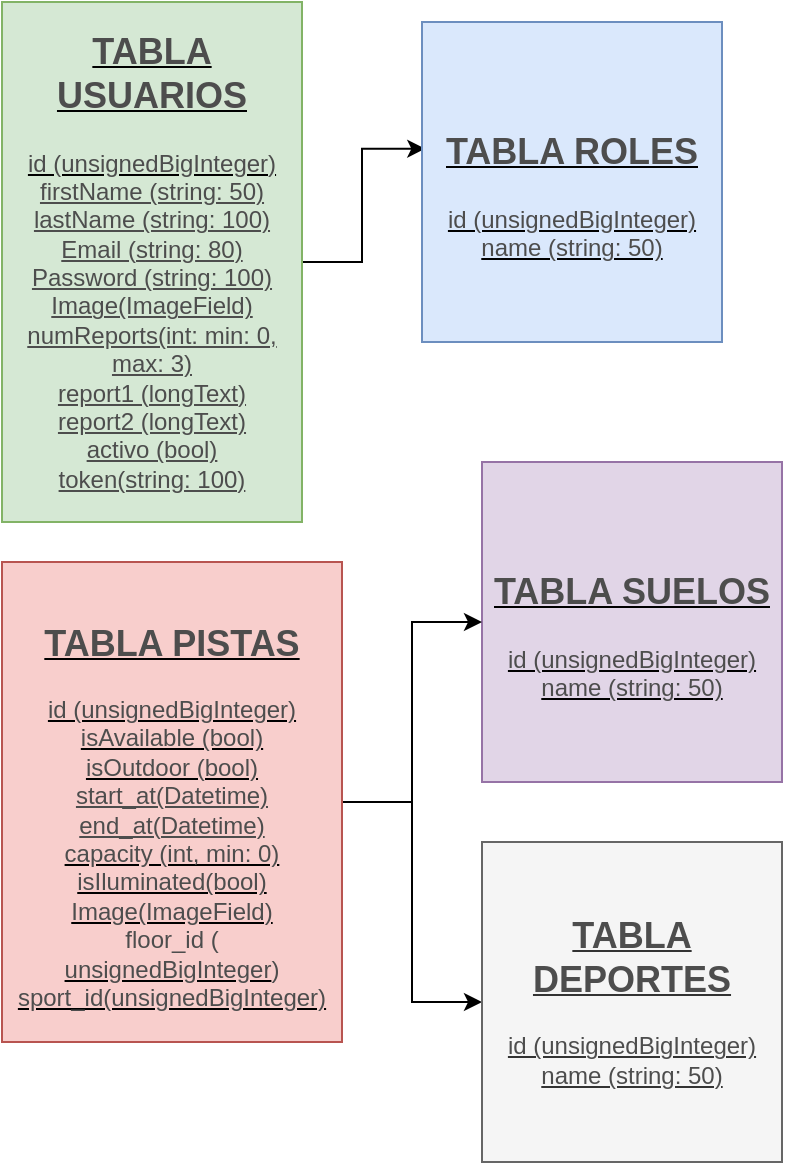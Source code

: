 <mxfile version="17.1.1" type="github">
  <diagram id="4LJdHv9ZE5ONTMAVWfWZ" name="Relaciones">
    <mxGraphModel dx="1153" dy="643" grid="1" gridSize="10" guides="1" tooltips="1" connect="1" arrows="1" fold="1" page="1" pageScale="1" pageWidth="827" pageHeight="1169" math="0" shadow="0">
      <root>
        <mxCell id="0" />
        <mxCell id="1" parent="0" />
        <mxCell id="NLtDZFDJUNt6tNg1YdRj-9" style="edgeStyle=orthogonalEdgeStyle;rounded=0;orthogonalLoop=1;jettySize=auto;html=1;entryX=0.011;entryY=0.396;entryDx=0;entryDy=0;entryPerimeter=0;fontFamily=Helvetica;fontColor=#4D4D4D;" edge="1" parent="1" source="NLtDZFDJUNt6tNg1YdRj-2" target="NLtDZFDJUNt6tNg1YdRj-4">
          <mxGeometry relative="1" as="geometry" />
        </mxCell>
        <mxCell id="NLtDZFDJUNt6tNg1YdRj-2" value="&lt;h2&gt;&lt;u&gt;&lt;font color=&quot;#4d4d4d&quot;&gt;TABLA USUARIOS&lt;/font&gt;&lt;/u&gt;&lt;/h2&gt;&lt;div&gt;&lt;u&gt;&lt;font color=&quot;#4d4d4d&quot;&gt;id (unsignedBigInteger)&lt;/font&gt;&lt;/u&gt;&lt;/div&gt;&lt;div&gt;&lt;font color=&quot;#4d4d4d&quot;&gt;&lt;u&gt;firstName (string: 50)&lt;/u&gt;&lt;/font&gt;&lt;/div&gt;&lt;div&gt;&lt;u style=&quot;color: rgb(77 , 77 , 77)&quot;&gt;lastName (string: 100)&lt;/u&gt;&lt;font color=&quot;#4d4d4d&quot;&gt;&lt;u&gt;&lt;br&gt;&lt;/u&gt;&lt;/font&gt;&lt;/div&gt;&lt;div&gt;&lt;u style=&quot;color: rgb(77 , 77 , 77)&quot;&gt;Email (string: 80)&lt;/u&gt;&lt;u style=&quot;color: rgb(77 , 77 , 77)&quot;&gt;&lt;br&gt;&lt;/u&gt;&lt;/div&gt;&lt;div&gt;&lt;u style=&quot;color: rgb(77 , 77 , 77)&quot;&gt;Password (string: 100)&lt;/u&gt;&lt;/div&gt;&lt;div&gt;&lt;u style=&quot;color: rgb(77 , 77 , 77)&quot;&gt;Image(ImageField)&lt;/u&gt;&lt;u style=&quot;color: rgb(77 , 77 , 77)&quot;&gt;&lt;br&gt;&lt;/u&gt;&lt;/div&gt;&lt;div&gt;&lt;u style=&quot;color: rgb(77 , 77 , 77)&quot;&gt;numReports(int: min: 0, max: 3)&lt;/u&gt;&lt;u style=&quot;color: rgb(77 , 77 , 77)&quot;&gt;&lt;br&gt;&lt;/u&gt;&lt;/div&gt;&lt;div&gt;&lt;u style=&quot;color: rgb(77 , 77 , 77)&quot;&gt;report1 (longText)&lt;/u&gt;&lt;u style=&quot;color: rgb(77 , 77 , 77)&quot;&gt;&lt;br&gt;&lt;/u&gt;&lt;/div&gt;&lt;div&gt;&lt;u style=&quot;color: rgb(77 , 77 , 77)&quot;&gt;report2 (longText)&lt;/u&gt;&lt;u style=&quot;color: rgb(77 , 77 , 77)&quot;&gt;&lt;br&gt;&lt;/u&gt;&lt;/div&gt;&lt;div&gt;&lt;u style=&quot;color: rgb(77 , 77 , 77)&quot;&gt;activo (bool)&lt;/u&gt;&lt;/div&gt;&lt;div&gt;&lt;u style=&quot;color: rgb(77 , 77 , 77)&quot;&gt;token(string: 100)&lt;/u&gt;&lt;/div&gt;&lt;div&gt;&lt;u style=&quot;color: rgb(77 , 77 , 77)&quot;&gt;&lt;br&gt;&lt;/u&gt;&lt;/div&gt;" style="rounded=0;whiteSpace=wrap;html=1;fillColor=#d5e8d4;strokeColor=#82b366;strokeWidth=1;perimeterSpacing=0;line-height:30px;" vertex="1" parent="1">
          <mxGeometry x="40" y="40" width="150" height="260" as="geometry" />
        </mxCell>
        <mxCell id="NLtDZFDJUNt6tNg1YdRj-3" value="&lt;h2&gt;&lt;u&gt;&lt;font color=&quot;#4d4d4d&quot;&gt;TABLA SUELOS&lt;/font&gt;&lt;/u&gt;&lt;/h2&gt;&lt;div&gt;&lt;div&gt;&lt;u&gt;&lt;font color=&quot;#4d4d4d&quot;&gt;id (unsignedBigInteger)&lt;/font&gt;&lt;/u&gt;&lt;/div&gt;&lt;/div&gt;&lt;div&gt;&lt;u&gt;&lt;font color=&quot;#4d4d4d&quot;&gt;name (string: 50)&lt;/font&gt;&lt;/u&gt;&lt;u&gt;&lt;font color=&quot;#4d4d4d&quot;&gt;&lt;br&gt;&lt;/font&gt;&lt;/u&gt;&lt;/div&gt;" style="rounded=0;whiteSpace=wrap;html=1;fillColor=#e1d5e7;strokeColor=#9673a6;" vertex="1" parent="1">
          <mxGeometry x="280" y="270" width="150" height="160" as="geometry" />
        </mxCell>
        <mxCell id="NLtDZFDJUNt6tNg1YdRj-4" value="&lt;h2&gt;&lt;u&gt;&lt;font color=&quot;#4d4d4d&quot;&gt;TABLA ROLES&lt;/font&gt;&lt;/u&gt;&lt;/h2&gt;&lt;div&gt;&lt;div&gt;&lt;u&gt;&lt;font color=&quot;#4d4d4d&quot;&gt;id (unsignedBigInteger)&lt;/font&gt;&lt;/u&gt;&lt;/div&gt;&lt;/div&gt;&lt;div&gt;&lt;u&gt;&lt;font color=&quot;#4d4d4d&quot;&gt;name (string: 50)&lt;/font&gt;&lt;/u&gt;&lt;/div&gt;" style="rounded=0;whiteSpace=wrap;html=1;fillColor=#dae8fc;strokeColor=#6c8ebf;" vertex="1" parent="1">
          <mxGeometry x="250" y="50" width="150" height="160" as="geometry" />
        </mxCell>
        <mxCell id="NLtDZFDJUNt6tNg1YdRj-7" style="edgeStyle=orthogonalEdgeStyle;rounded=0;orthogonalLoop=1;jettySize=auto;html=1;fontFamily=Helvetica;fontColor=#4D4D4D;" edge="1" parent="1" source="NLtDZFDJUNt6tNg1YdRj-5" target="NLtDZFDJUNt6tNg1YdRj-3">
          <mxGeometry relative="1" as="geometry" />
        </mxCell>
        <mxCell id="NLtDZFDJUNt6tNg1YdRj-8" style="edgeStyle=orthogonalEdgeStyle;rounded=0;orthogonalLoop=1;jettySize=auto;html=1;fontFamily=Helvetica;fontColor=#4D4D4D;" edge="1" parent="1" source="NLtDZFDJUNt6tNg1YdRj-5" target="NLtDZFDJUNt6tNg1YdRj-6">
          <mxGeometry relative="1" as="geometry" />
        </mxCell>
        <mxCell id="NLtDZFDJUNt6tNg1YdRj-5" value="&lt;h2&gt;&lt;u&gt;&lt;font color=&quot;#4d4d4d&quot;&gt;TABLA PISTAS&lt;/font&gt;&lt;/u&gt;&lt;/h2&gt;&lt;div&gt;&lt;div&gt;&lt;u&gt;&lt;font color=&quot;#4d4d4d&quot;&gt;id (unsignedBigInteger)&lt;/font&gt;&lt;/u&gt;&lt;/div&gt;&lt;/div&gt;&lt;div&gt;&lt;u&gt;&lt;font color=&quot;#4d4d4d&quot;&gt;isAvailable (bool)&lt;/font&gt;&lt;/u&gt;&lt;/div&gt;&lt;div&gt;&lt;u&gt;&lt;font color=&quot;#4d4d4d&quot;&gt;isOutdoor (bool)&lt;/font&gt;&lt;/u&gt;&lt;/div&gt;&lt;div&gt;&lt;font color=&quot;#4d4d4d&quot;&gt;&lt;u&gt;start_at(Datetime)&lt;/u&gt;&lt;/font&gt;&lt;/div&gt;&lt;div&gt;&lt;u style=&quot;color: rgb(77 , 77 , 77)&quot;&gt;end_at(Datetime)&lt;/u&gt;&lt;font color=&quot;#4d4d4d&quot;&gt;&lt;u&gt;&lt;br&gt;&lt;/u&gt;&lt;/font&gt;&lt;/div&gt;&lt;div&gt;&lt;u&gt;&lt;font color=&quot;#4d4d4d&quot;&gt;capacity (int, min: 0)&lt;/font&gt;&lt;/u&gt;&lt;/div&gt;&lt;div&gt;&lt;u&gt;&lt;font color=&quot;#4d4d4d&quot;&gt;isIluminated(bool)&lt;/font&gt;&lt;/u&gt;&lt;/div&gt;&lt;div&gt;&lt;u&gt;&lt;font color=&quot;#4d4d4d&quot;&gt;Image(ImageField)&lt;/font&gt;&lt;/u&gt;&lt;/div&gt;&lt;div&gt;&lt;font color=&quot;#4d4d4d&quot;&gt;floor_id (&lt;/font&gt;&lt;/div&gt;&lt;u&gt;&lt;font color=&quot;#4d4d4d&quot;&gt;unsignedBigInteger&lt;/font&gt;&lt;/u&gt;&lt;span style=&quot;color: rgb(77 , 77 , 77)&quot;&gt;)&lt;br&gt;&lt;/span&gt;&lt;u&gt;&lt;font color=&quot;#4d4d4d&quot;&gt;sport_id(unsignedBigInteger)&lt;br&gt;&lt;/font&gt;&lt;/u&gt;" style="rounded=0;whiteSpace=wrap;html=1;fillColor=#f8cecc;strokeColor=#b85450;" vertex="1" parent="1">
          <mxGeometry x="40" y="320" width="170" height="240" as="geometry" />
        </mxCell>
        <mxCell id="NLtDZFDJUNt6tNg1YdRj-6" value="&lt;h2&gt;&lt;u&gt;&lt;font color=&quot;#4d4d4d&quot;&gt;TABLA DEPORTES&lt;/font&gt;&lt;/u&gt;&lt;/h2&gt;&lt;div&gt;&lt;div&gt;&lt;u&gt;&lt;font color=&quot;#4d4d4d&quot;&gt;id (unsignedBigInteger)&lt;/font&gt;&lt;/u&gt;&lt;/div&gt;&lt;/div&gt;&lt;div&gt;&lt;u&gt;&lt;font color=&quot;#4d4d4d&quot;&gt;name (string: 50)&lt;/font&gt;&lt;/u&gt;&lt;/div&gt;&lt;div&gt;&lt;u&gt;&lt;font color=&quot;#4d4d4d&quot;&gt;&lt;br&gt;&lt;/font&gt;&lt;/u&gt;&lt;/div&gt;" style="rounded=0;whiteSpace=wrap;html=1;fillColor=#f5f5f5;strokeColor=#666666;fontColor=#333333;" vertex="1" parent="1">
          <mxGeometry x="280" y="460" width="150" height="160" as="geometry" />
        </mxCell>
      </root>
    </mxGraphModel>
  </diagram>
</mxfile>
